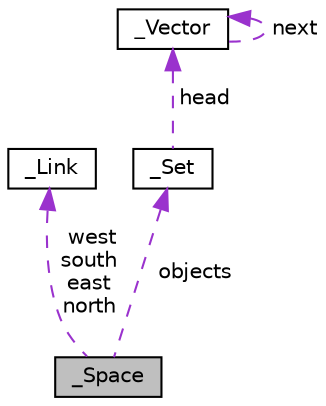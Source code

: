 digraph "_Space"
{
 // LATEX_PDF_SIZE
  edge [fontname="Helvetica",fontsize="10",labelfontname="Helvetica",labelfontsize="10"];
  node [fontname="Helvetica",fontsize="10",shape=record];
  Node1 [label="_Space",height=0.2,width=0.4,color="black", fillcolor="grey75", style="filled", fontcolor="black",tooltip=" "];
  Node2 -> Node1 [dir="back",color="darkorchid3",fontsize="10",style="dashed",label=" west\nsouth\neast\nnorth" ,fontname="Helvetica"];
  Node2 [label="_Link",height=0.2,width=0.4,color="black", fillcolor="white", style="filled",URL="$struct__Link.html",tooltip=" "];
  Node3 -> Node1 [dir="back",color="darkorchid3",fontsize="10",style="dashed",label=" objects" ,fontname="Helvetica"];
  Node3 [label="_Set",height=0.2,width=0.4,color="black", fillcolor="white", style="filled",URL="$struct__Set.html",tooltip=" "];
  Node4 -> Node3 [dir="back",color="darkorchid3",fontsize="10",style="dashed",label=" head" ,fontname="Helvetica"];
  Node4 [label="_Vector",height=0.2,width=0.4,color="black", fillcolor="white", style="filled",URL="$struct__Vector.html",tooltip=" "];
  Node4 -> Node4 [dir="back",color="darkorchid3",fontsize="10",style="dashed",label=" next" ,fontname="Helvetica"];
}

